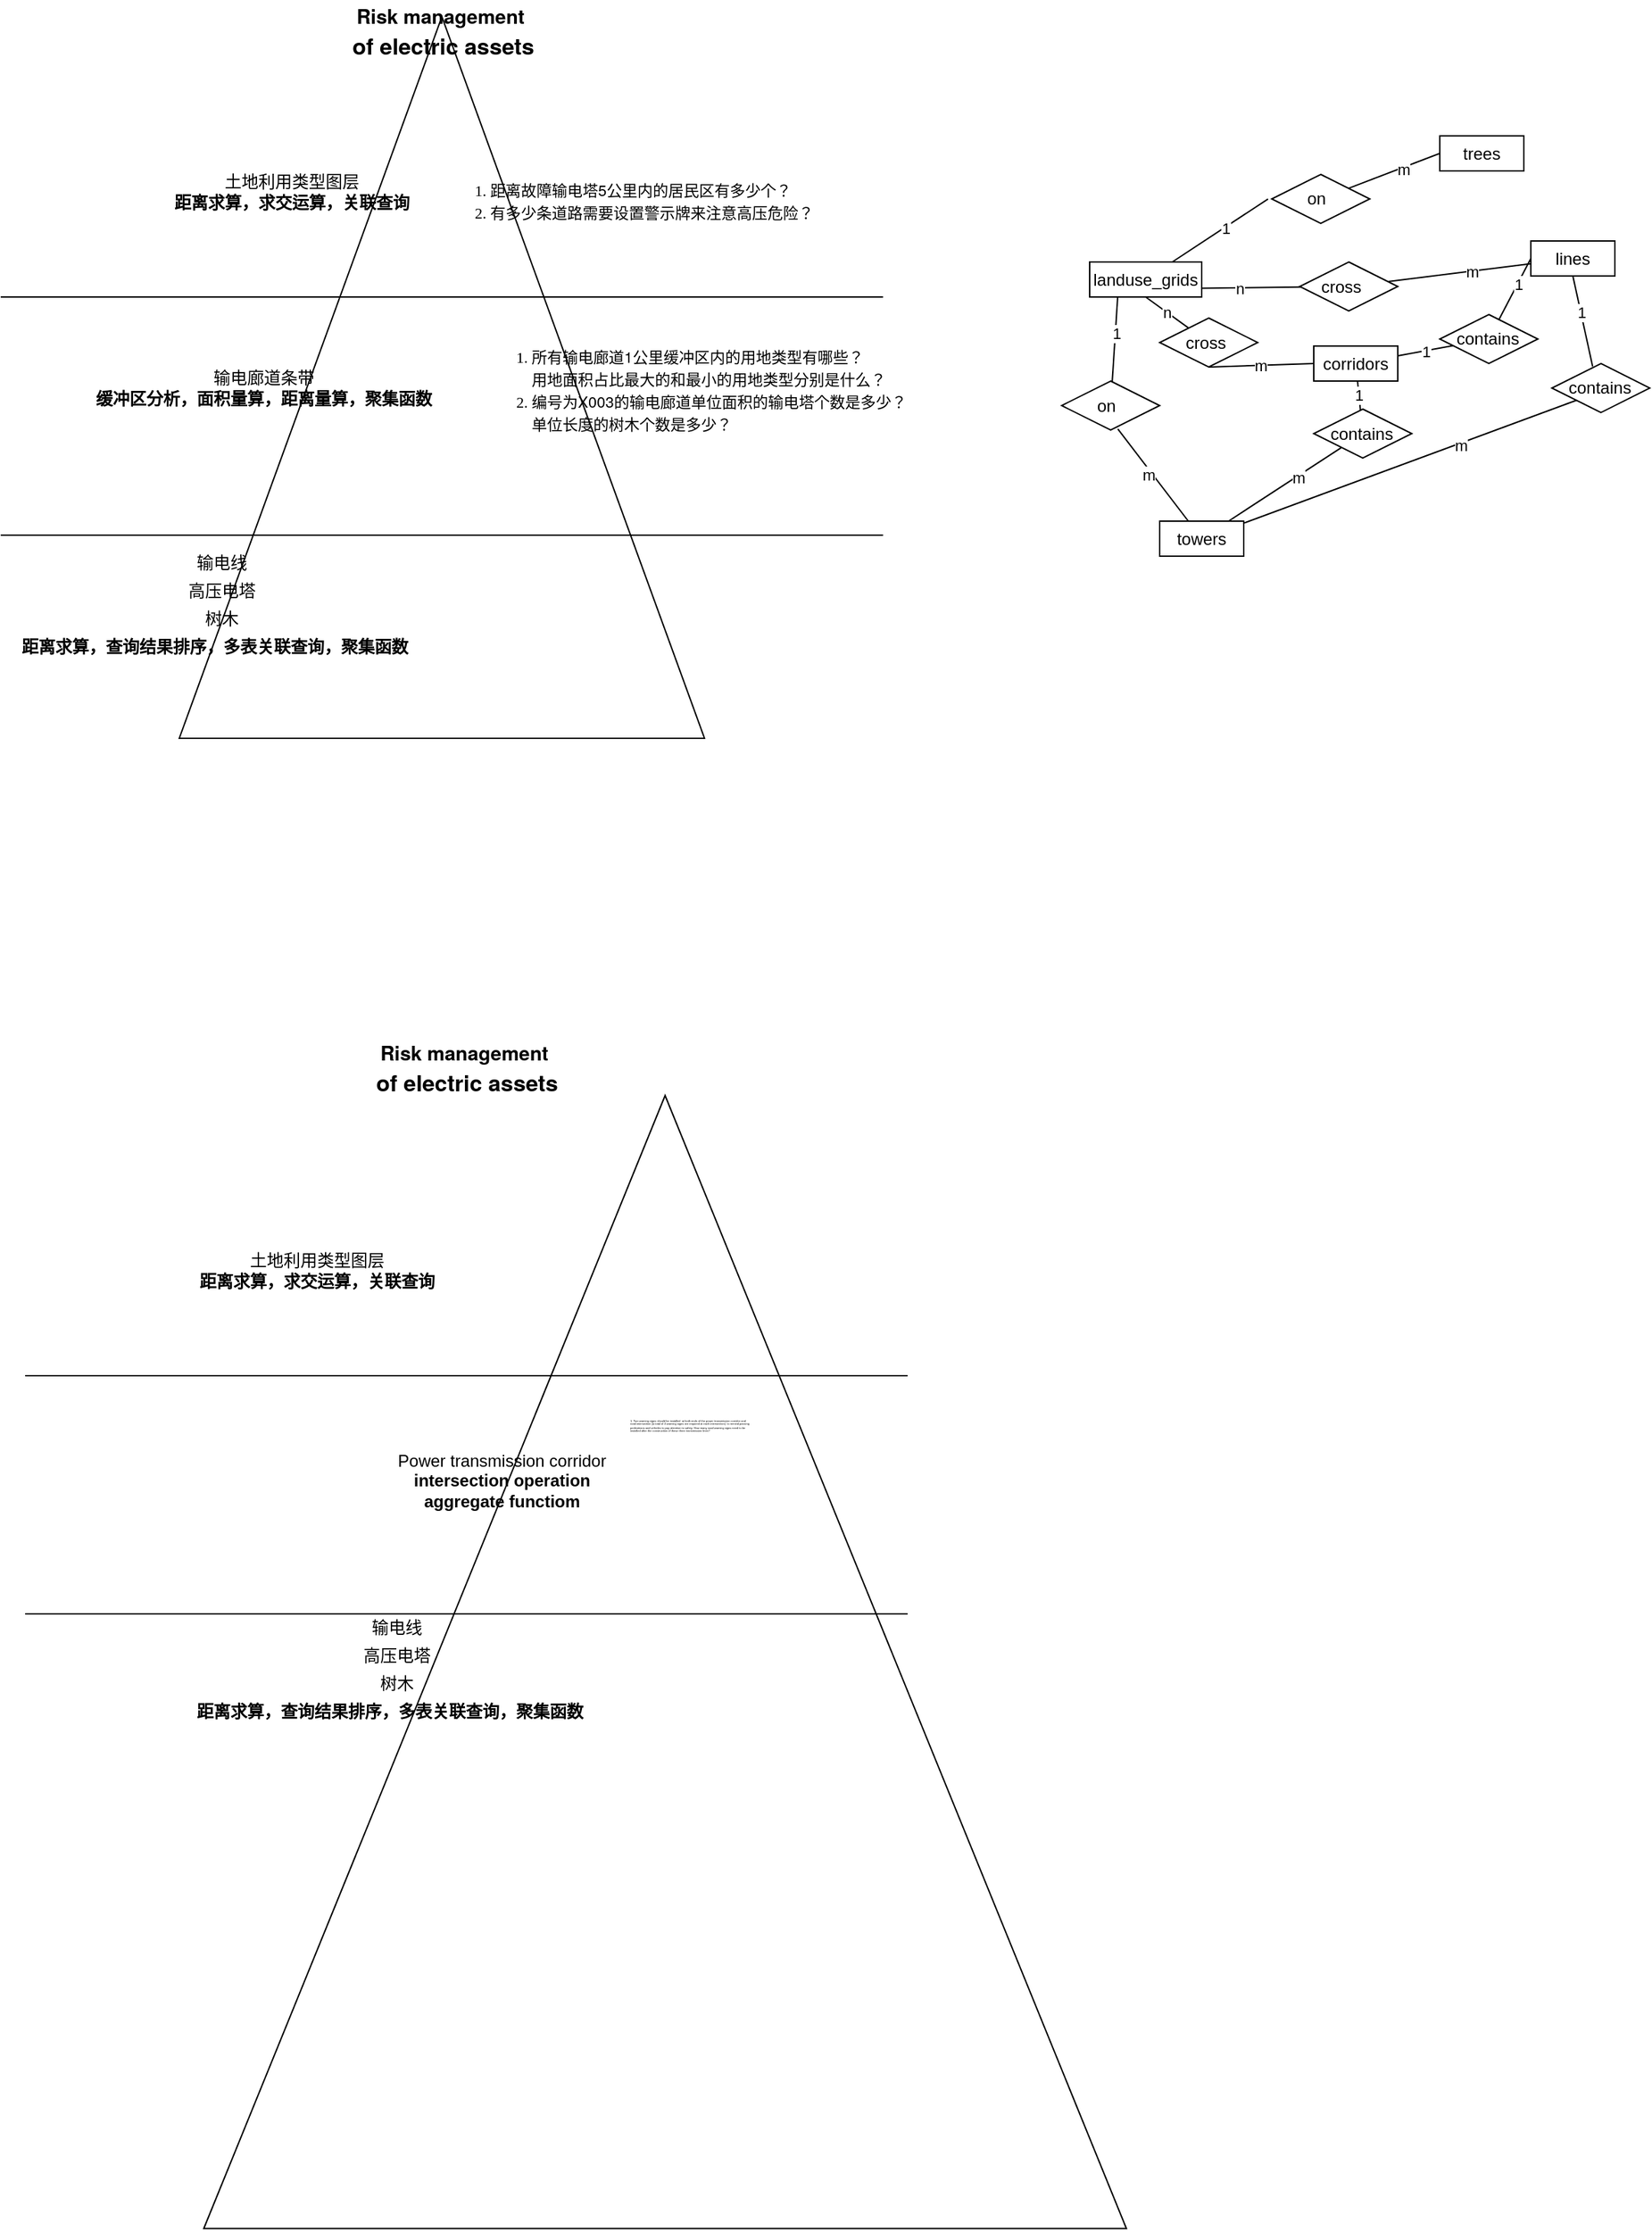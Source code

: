 <mxfile version="14.1.8" type="github">
  <diagram id="ItdWHxaEiJTJODX1TtfW" name="Page-1">
    <mxGraphModel dx="783" dy="511" grid="1" gridSize="10" guides="1" tooltips="1" connect="1" arrows="1" fold="1" page="0" pageScale="1" pageWidth="850" pageHeight="1100" math="0" shadow="0">
      <root>
        <mxCell id="0" />
        <mxCell id="1" parent="0" />
        <mxCell id="6G2YrjMsrMPKAnSGt6pV-1" value="" style="triangle;whiteSpace=wrap;html=1;rotation=-90;" parent="1" vertex="1">
          <mxGeometry x="120" y="120" width="515" height="375" as="geometry" />
        </mxCell>
        <mxCell id="6G2YrjMsrMPKAnSGt6pV-3" value="" style="endArrow=none;html=1;" parent="1" edge="1">
          <mxGeometry width="50" height="50" relative="1" as="geometry">
            <mxPoint x="62.5" y="250" as="sourcePoint" />
            <mxPoint x="692.5" y="250" as="targetPoint" />
          </mxGeometry>
        </mxCell>
        <mxCell id="6G2YrjMsrMPKAnSGt6pV-4" value="" style="endArrow=none;html=1;" parent="1" edge="1">
          <mxGeometry width="50" height="50" relative="1" as="geometry">
            <mxPoint x="62.5" y="420" as="sourcePoint" />
            <mxPoint x="692.5" y="420" as="targetPoint" />
          </mxGeometry>
        </mxCell>
        <mxCell id="6G2YrjMsrMPKAnSGt6pV-5" value="&lt;ol class=&quot;ol1&quot; style=&quot;font-size: medium&quot;&gt;&lt;li class=&quot;li1&quot; style=&quot;margin: 0px ; font-stretch: normal ; font-size: 11px ; line-height: normal ; font-family: &amp;#34;pingfang sc&amp;#34;&quot;&gt;&lt;span class=&quot;s1&quot; style=&quot;font-stretch: normal ; line-height: normal ; font-family: &amp;#34;helvetica neue&amp;#34;&quot;&gt;&lt;/span&gt;距离故障输电塔&lt;span class=&quot;s1&quot; style=&quot;font-stretch: normal ; line-height: normal ; font-family: &amp;#34;helvetica neue&amp;#34;&quot;&gt;5&lt;/span&gt;公里内的居民区有多少个？&lt;/li&gt;&lt;li class=&quot;li1&quot; style=&quot;margin: 0px ; font-stretch: normal ; font-size: 11px ; line-height: normal ; font-family: &amp;#34;pingfang sc&amp;#34;&quot;&gt;&lt;span class=&quot;s1&quot; style=&quot;font-stretch: normal ; line-height: normal ; font-family: &amp;#34;helvetica neue&amp;#34;&quot;&gt;&lt;/span&gt;有多少条道路需要设置警示牌来注意高压危险？&lt;/li&gt;&lt;/ol&gt;" style="text;html=1;align=left;verticalAlign=middle;resizable=0;points=[];autosize=1;" parent="1" vertex="1">
          <mxGeometry x="370" y="145" width="310" height="70" as="geometry" />
        </mxCell>
        <mxCell id="6G2YrjMsrMPKAnSGt6pV-6" value="土地利用类型图层&lt;br&gt;&lt;b&gt;距离求算，求交运算，关联查询&lt;/b&gt;" style="text;html=1;align=center;verticalAlign=middle;resizable=0;points=[];autosize=1;" parent="1" vertex="1">
          <mxGeometry x="180" y="160" width="180" height="30" as="geometry" />
        </mxCell>
        <mxCell id="6G2YrjMsrMPKAnSGt6pV-7" value="输电廊道条带&lt;br&gt;&lt;b&gt;缓冲区分析，面积量算，距离量算，聚集函数&lt;/b&gt;" style="text;html=1;align=center;verticalAlign=middle;resizable=0;points=[];autosize=1;" parent="1" vertex="1">
          <mxGeometry x="120" y="300" width="260" height="30" as="geometry" />
        </mxCell>
        <mxCell id="6G2YrjMsrMPKAnSGt6pV-8" value="输电线" style="text;html=1;align=center;verticalAlign=middle;resizable=0;points=[];autosize=1;" parent="1" vertex="1">
          <mxGeometry x="195" y="430" width="50" height="20" as="geometry" />
        </mxCell>
        <mxCell id="6G2YrjMsrMPKAnSGt6pV-9" value="高压电塔" style="text;html=1;align=center;verticalAlign=middle;resizable=0;points=[];autosize=1;" parent="1" vertex="1">
          <mxGeometry x="190" y="450" width="60" height="20" as="geometry" />
        </mxCell>
        <mxCell id="6G2YrjMsrMPKAnSGt6pV-10" value="&lt;ol class=&quot;ol1&quot; style=&quot;text-align: left ; font-size: medium&quot;&gt;&lt;li class=&quot;li1&quot; style=&quot;margin: 0px ; font-stretch: normal ; font-size: 11px ; line-height: normal ; font-family: &amp;#34;pingfang sc&amp;#34;&quot;&gt;所有输电廊道&lt;span class=&quot;s1&quot; style=&quot;font-stretch: normal ; line-height: normal ; font-family: &amp;#34;helvetica neue&amp;#34;&quot;&gt;1&lt;/span&gt;公里缓冲区内的用地类型有哪些？&lt;br&gt;用地面积占比最大的和最小的用地类型分别是什么？&lt;/li&gt;&lt;li class=&quot;li1&quot; style=&quot;margin: 0px ; font-stretch: normal ; font-size: 11px ; line-height: normal ; font-family: &amp;#34;pingfang sc&amp;#34;&quot;&gt;编号为&lt;span class=&quot;s1&quot; style=&quot;font-stretch: normal ; line-height: normal ; font-family: &amp;#34;helvetica neue&amp;#34;&quot;&gt;X003&lt;/span&gt;的输电廊道单位面积的输电塔个数是多少？&lt;br&gt;单位长度的树木个数是多少？&lt;/li&gt;&lt;/ol&gt;" style="text;html=1;align=center;verticalAlign=middle;resizable=0;points=[];autosize=1;" parent="1" vertex="1">
          <mxGeometry x="380" y="260" width="350" height="110" as="geometry" />
        </mxCell>
        <mxCell id="6G2YrjMsrMPKAnSGt6pV-12" value="树木" style="text;html=1;align=center;verticalAlign=middle;resizable=0;points=[];autosize=1;" parent="1" vertex="1">
          <mxGeometry x="200" y="470" width="40" height="20" as="geometry" />
        </mxCell>
        <mxCell id="6G2YrjMsrMPKAnSGt6pV-13" value="&lt;b&gt;距离求算，查询结果排序，多表关联查询，聚集函数&lt;/b&gt;" style="text;html=1;align=center;verticalAlign=middle;resizable=0;points=[];autosize=1;" parent="1" vertex="1">
          <mxGeometry x="70" y="490" width="290" height="20" as="geometry" />
        </mxCell>
        <mxCell id="6G2YrjMsrMPKAnSGt6pV-14" value="&lt;p class=&quot;p1&quot; style=&quot;margin: 0px ; font-stretch: normal ; line-height: normal ; font-family: &amp;#34;helvetica neue&amp;#34;&quot;&gt;&lt;b&gt;&lt;font style=&quot;font-size: 14px&quot;&gt;Risk management&lt;span class=&quot;Apple-converted-space&quot;&gt;&amp;nbsp;&lt;/span&gt;&lt;/font&gt;&lt;/b&gt;&lt;/p&gt;&lt;p class=&quot;p1&quot; style=&quot;margin: 0px ; font-stretch: normal ; line-height: normal ; font-family: &amp;#34;helvetica neue&amp;#34;&quot;&gt;&lt;b&gt;&lt;font size=&quot;3&quot;&gt;of electric assets&lt;/font&gt;&lt;/b&gt;&lt;/p&gt;" style="text;html=1;align=center;verticalAlign=middle;resizable=0;points=[];autosize=1;" parent="1" vertex="1">
          <mxGeometry x="302.5" y="40" width="150" height="40" as="geometry" />
        </mxCell>
        <mxCell id="6G2YrjMsrMPKAnSGt6pV-15" value="trees" style="rounded=0;whiteSpace=wrap;html=1;align=center;" parent="1" vertex="1">
          <mxGeometry x="1090" y="135" width="60" height="25" as="geometry" />
        </mxCell>
        <mxCell id="6G2YrjMsrMPKAnSGt6pV-23" style="edgeStyle=none;rounded=0;orthogonalLoop=1;jettySize=auto;html=1;entryX=0;entryY=0.5;entryDx=0;entryDy=0;endArrow=none;endFill=0;" parent="1" source="6G2YrjMsrMPKAnSGt6pV-17" target="6G2YrjMsrMPKAnSGt6pV-15" edge="1">
          <mxGeometry relative="1" as="geometry" />
        </mxCell>
        <mxCell id="6G2YrjMsrMPKAnSGt6pV-26" value="m" style="edgeLabel;html=1;align=center;verticalAlign=middle;resizable=0;points=[];" parent="6G2YrjMsrMPKAnSGt6pV-23" vertex="1" connectable="0">
          <mxGeometry x="0.194" y="-1" relative="1" as="geometry">
            <mxPoint as="offset" />
          </mxGeometry>
        </mxCell>
        <mxCell id="6G2YrjMsrMPKAnSGt6pV-17" value="&amp;nbsp; &amp;nbsp; &amp;nbsp; &amp;nbsp;on" style="rhombus;whiteSpace=wrap;html=1;align=left;" parent="1" vertex="1">
          <mxGeometry x="970" y="162.5" width="70" height="35" as="geometry" />
        </mxCell>
        <mxCell id="6G2YrjMsrMPKAnSGt6pV-22" style="rounded=0;orthogonalLoop=1;jettySize=auto;html=1;entryX=-0.038;entryY=0.501;entryDx=0;entryDy=0;entryPerimeter=0;horizontal=0;endArrow=none;endFill=0;" parent="1" source="6G2YrjMsrMPKAnSGt6pV-18" target="6G2YrjMsrMPKAnSGt6pV-17" edge="1">
          <mxGeometry relative="1" as="geometry" />
        </mxCell>
        <mxCell id="6G2YrjMsrMPKAnSGt6pV-25" value="1" style="edgeLabel;html=1;align=center;verticalAlign=middle;resizable=0;points=[];" parent="6G2YrjMsrMPKAnSGt6pV-22" vertex="1" connectable="0">
          <mxGeometry x="0.104" y="-1" relative="1" as="geometry">
            <mxPoint as="offset" />
          </mxGeometry>
        </mxCell>
        <mxCell id="6G2YrjMsrMPKAnSGt6pV-49" style="edgeStyle=none;rounded=0;orthogonalLoop=1;jettySize=auto;html=1;exitX=1;exitY=0.75;exitDx=0;exitDy=0;endArrow=none;endFill=0;" parent="1" source="6G2YrjMsrMPKAnSGt6pV-18" target="6G2YrjMsrMPKAnSGt6pV-48" edge="1">
          <mxGeometry relative="1" as="geometry" />
        </mxCell>
        <mxCell id="6G2YrjMsrMPKAnSGt6pV-51" value="n" style="edgeLabel;html=1;align=center;verticalAlign=middle;resizable=0;points=[];" parent="6G2YrjMsrMPKAnSGt6pV-49" vertex="1" connectable="0">
          <mxGeometry x="-0.234" relative="1" as="geometry">
            <mxPoint as="offset" />
          </mxGeometry>
        </mxCell>
        <mxCell id="6G2YrjMsrMPKAnSGt6pV-18" value="landuse_grids" style="rounded=0;whiteSpace=wrap;html=1;align=center;" parent="1" vertex="1">
          <mxGeometry x="840" y="225" width="80" height="25" as="geometry" />
        </mxCell>
        <mxCell id="6G2YrjMsrMPKAnSGt6pV-55" style="edgeStyle=none;rounded=0;orthogonalLoop=1;jettySize=auto;html=1;entryX=0.573;entryY=0.976;entryDx=0;entryDy=0;entryPerimeter=0;endArrow=none;endFill=0;" parent="1" source="6G2YrjMsrMPKAnSGt6pV-19" target="6G2YrjMsrMPKAnSGt6pV-54" edge="1">
          <mxGeometry relative="1" as="geometry" />
        </mxCell>
        <mxCell id="6G2YrjMsrMPKAnSGt6pV-57" value="m" style="edgeLabel;html=1;align=center;verticalAlign=middle;resizable=0;points=[];" parent="6G2YrjMsrMPKAnSGt6pV-55" vertex="1" connectable="0">
          <mxGeometry x="0.064" y="2" relative="1" as="geometry">
            <mxPoint as="offset" />
          </mxGeometry>
        </mxCell>
        <mxCell id="6G2YrjMsrMPKAnSGt6pV-19" value="towers" style="rounded=0;whiteSpace=wrap;html=1;align=center;" parent="1" vertex="1">
          <mxGeometry x="890" y="410" width="60" height="25" as="geometry" />
        </mxCell>
        <mxCell id="6G2YrjMsrMPKAnSGt6pV-34" style="edgeStyle=none;rounded=0;orthogonalLoop=1;jettySize=auto;html=1;endArrow=none;endFill=0;" parent="1" source="6G2YrjMsrMPKAnSGt6pV-20" target="6G2YrjMsrMPKAnSGt6pV-33" edge="1">
          <mxGeometry relative="1" as="geometry" />
        </mxCell>
        <mxCell id="6G2YrjMsrMPKAnSGt6pV-36" value="1" style="edgeLabel;html=1;align=center;verticalAlign=middle;resizable=0;points=[];" parent="6G2YrjMsrMPKAnSGt6pV-34" vertex="1" connectable="0">
          <mxGeometry x="0.013" relative="1" as="geometry">
            <mxPoint as="offset" />
          </mxGeometry>
        </mxCell>
        <mxCell id="6G2YrjMsrMPKAnSGt6pV-45" value="1" style="edgeStyle=none;rounded=0;orthogonalLoop=1;jettySize=auto;html=1;endArrow=none;endFill=0;" parent="1" source="6G2YrjMsrMPKAnSGt6pV-20" target="6G2YrjMsrMPKAnSGt6pV-39" edge="1">
          <mxGeometry relative="1" as="geometry" />
        </mxCell>
        <mxCell id="6G2YrjMsrMPKAnSGt6pV-20" value="corridors" style="rounded=0;whiteSpace=wrap;html=1;align=center;" parent="1" vertex="1">
          <mxGeometry x="1000" y="285" width="60" height="25" as="geometry" />
        </mxCell>
        <mxCell id="6G2YrjMsrMPKAnSGt6pV-41" style="edgeStyle=none;rounded=0;orthogonalLoop=1;jettySize=auto;html=1;exitX=0.5;exitY=1;exitDx=0;exitDy=0;entryX=0.416;entryY=0.061;entryDx=0;entryDy=0;entryPerimeter=0;endArrow=none;endFill=0;" parent="1" source="6G2YrjMsrMPKAnSGt6pV-21" target="6G2YrjMsrMPKAnSGt6pV-40" edge="1">
          <mxGeometry relative="1" as="geometry" />
        </mxCell>
        <mxCell id="6G2YrjMsrMPKAnSGt6pV-43" value="1" style="edgeLabel;html=1;align=center;verticalAlign=middle;resizable=0;points=[];" parent="6G2YrjMsrMPKAnSGt6pV-41" vertex="1" connectable="0">
          <mxGeometry x="-0.192" relative="1" as="geometry">
            <mxPoint as="offset" />
          </mxGeometry>
        </mxCell>
        <mxCell id="6G2YrjMsrMPKAnSGt6pV-21" value="lines" style="rounded=0;whiteSpace=wrap;html=1;align=center;" parent="1" vertex="1">
          <mxGeometry x="1155" y="210" width="60" height="25" as="geometry" />
        </mxCell>
        <mxCell id="6G2YrjMsrMPKAnSGt6pV-31" value="n" style="edgeStyle=none;rounded=0;orthogonalLoop=1;jettySize=auto;html=1;endArrow=none;endFill=0;entryX=0.5;entryY=1;entryDx=0;entryDy=0;" parent="1" source="6G2YrjMsrMPKAnSGt6pV-28" target="6G2YrjMsrMPKAnSGt6pV-18" edge="1">
          <mxGeometry relative="1" as="geometry">
            <mxPoint x="880" y="270" as="targetPoint" />
          </mxGeometry>
        </mxCell>
        <mxCell id="6G2YrjMsrMPKAnSGt6pV-32" value="m" style="edgeStyle=none;rounded=0;orthogonalLoop=1;jettySize=auto;html=1;exitX=0.5;exitY=1;exitDx=0;exitDy=0;entryX=0;entryY=0.5;entryDx=0;entryDy=0;endArrow=none;endFill=0;" parent="1" source="6G2YrjMsrMPKAnSGt6pV-28" target="6G2YrjMsrMPKAnSGt6pV-20" edge="1">
          <mxGeometry relative="1" as="geometry" />
        </mxCell>
        <mxCell id="6G2YrjMsrMPKAnSGt6pV-28" value="&amp;nbsp; &amp;nbsp; &amp;nbsp;cross" style="rhombus;whiteSpace=wrap;html=1;align=left;" parent="1" vertex="1">
          <mxGeometry x="890" y="265" width="70" height="35" as="geometry" />
        </mxCell>
        <mxCell id="6G2YrjMsrMPKAnSGt6pV-35" style="edgeStyle=none;rounded=0;orthogonalLoop=1;jettySize=auto;html=1;entryX=0;entryY=0.5;entryDx=0;entryDy=0;endArrow=none;endFill=0;" parent="1" source="6G2YrjMsrMPKAnSGt6pV-33" target="6G2YrjMsrMPKAnSGt6pV-21" edge="1">
          <mxGeometry relative="1" as="geometry" />
        </mxCell>
        <mxCell id="6G2YrjMsrMPKAnSGt6pV-38" value="1" style="edgeLabel;html=1;align=center;verticalAlign=middle;resizable=0;points=[];" parent="6G2YrjMsrMPKAnSGt6pV-35" vertex="1" connectable="0">
          <mxGeometry x="0.172" relative="1" as="geometry">
            <mxPoint as="offset" />
          </mxGeometry>
        </mxCell>
        <mxCell id="6G2YrjMsrMPKAnSGt6pV-33" value="&amp;nbsp; &amp;nbsp;contains" style="rhombus;whiteSpace=wrap;html=1;align=left;" parent="1" vertex="1">
          <mxGeometry x="1090" y="262.5" width="70" height="35" as="geometry" />
        </mxCell>
        <mxCell id="6G2YrjMsrMPKAnSGt6pV-46" style="edgeStyle=none;rounded=0;orthogonalLoop=1;jettySize=auto;html=1;endArrow=none;endFill=0;" parent="1" source="6G2YrjMsrMPKAnSGt6pV-39" target="6G2YrjMsrMPKAnSGt6pV-19" edge="1">
          <mxGeometry relative="1" as="geometry" />
        </mxCell>
        <mxCell id="6G2YrjMsrMPKAnSGt6pV-47" value="m" style="edgeLabel;html=1;align=center;verticalAlign=middle;resizable=0;points=[];" parent="6G2YrjMsrMPKAnSGt6pV-46" vertex="1" connectable="0">
          <mxGeometry x="-0.207" y="1" relative="1" as="geometry">
            <mxPoint as="offset" />
          </mxGeometry>
        </mxCell>
        <mxCell id="6G2YrjMsrMPKAnSGt6pV-39" value="&amp;nbsp; &amp;nbsp;contains" style="rhombus;whiteSpace=wrap;html=1;align=left;" parent="1" vertex="1">
          <mxGeometry x="1000" y="330" width="70" height="35" as="geometry" />
        </mxCell>
        <mxCell id="6G2YrjMsrMPKAnSGt6pV-42" style="edgeStyle=none;rounded=0;orthogonalLoop=1;jettySize=auto;html=1;exitX=0;exitY=1;exitDx=0;exitDy=0;endArrow=none;endFill=0;" parent="1" source="6G2YrjMsrMPKAnSGt6pV-40" target="6G2YrjMsrMPKAnSGt6pV-19" edge="1">
          <mxGeometry relative="1" as="geometry" />
        </mxCell>
        <mxCell id="6G2YrjMsrMPKAnSGt6pV-44" value="m" style="edgeLabel;html=1;align=center;verticalAlign=middle;resizable=0;points=[];" parent="6G2YrjMsrMPKAnSGt6pV-42" vertex="1" connectable="0">
          <mxGeometry x="-0.295" y="1" relative="1" as="geometry">
            <mxPoint as="offset" />
          </mxGeometry>
        </mxCell>
        <mxCell id="6G2YrjMsrMPKAnSGt6pV-40" value="&amp;nbsp; &amp;nbsp;contains" style="rhombus;whiteSpace=wrap;html=1;align=left;" parent="1" vertex="1">
          <mxGeometry x="1170" y="297.5" width="70" height="35" as="geometry" />
        </mxCell>
        <mxCell id="6G2YrjMsrMPKAnSGt6pV-50" style="edgeStyle=none;rounded=0;orthogonalLoop=1;jettySize=auto;html=1;endArrow=none;endFill=0;" parent="1" source="6G2YrjMsrMPKAnSGt6pV-48" target="6G2YrjMsrMPKAnSGt6pV-21" edge="1">
          <mxGeometry relative="1" as="geometry" />
        </mxCell>
        <mxCell id="6G2YrjMsrMPKAnSGt6pV-52" value="m" style="edgeLabel;html=1;align=center;verticalAlign=middle;resizable=0;points=[];" parent="6G2YrjMsrMPKAnSGt6pV-50" vertex="1" connectable="0">
          <mxGeometry x="0.171" relative="1" as="geometry">
            <mxPoint as="offset" />
          </mxGeometry>
        </mxCell>
        <mxCell id="6G2YrjMsrMPKAnSGt6pV-48" value="&amp;nbsp; &amp;nbsp; cross" style="rhombus;whiteSpace=wrap;html=1;align=left;" parent="1" vertex="1">
          <mxGeometry x="990" y="225" width="70" height="35" as="geometry" />
        </mxCell>
        <mxCell id="6G2YrjMsrMPKAnSGt6pV-56" style="edgeStyle=none;rounded=0;orthogonalLoop=1;jettySize=auto;html=1;entryX=0.25;entryY=1;entryDx=0;entryDy=0;endArrow=none;endFill=0;" parent="1" source="6G2YrjMsrMPKAnSGt6pV-54" target="6G2YrjMsrMPKAnSGt6pV-18" edge="1">
          <mxGeometry relative="1" as="geometry" />
        </mxCell>
        <mxCell id="6G2YrjMsrMPKAnSGt6pV-58" value="1" style="edgeLabel;html=1;align=center;verticalAlign=middle;resizable=0;points=[];" parent="6G2YrjMsrMPKAnSGt6pV-56" vertex="1" connectable="0">
          <mxGeometry x="0.15" relative="1" as="geometry">
            <mxPoint as="offset" />
          </mxGeometry>
        </mxCell>
        <mxCell id="6G2YrjMsrMPKAnSGt6pV-54" value="&amp;nbsp; &amp;nbsp; &amp;nbsp; &amp;nbsp;on" style="rhombus;whiteSpace=wrap;html=1;align=left;" parent="1" vertex="1">
          <mxGeometry x="820" y="310" width="70" height="35" as="geometry" />
        </mxCell>
        <mxCell id="OomV4tTkSE6pyl4ZflRj-1" value="" style="triangle;whiteSpace=wrap;html=1;rotation=-90;" vertex="1" parent="1">
          <mxGeometry x="132.5" y="895" width="808.75" height="658.75" as="geometry" />
        </mxCell>
        <mxCell id="OomV4tTkSE6pyl4ZflRj-2" value="" style="endArrow=none;html=1;" edge="1" parent="1">
          <mxGeometry width="50" height="50" relative="1" as="geometry">
            <mxPoint x="80" y="1020" as="sourcePoint" />
            <mxPoint x="710" y="1020" as="targetPoint" />
          </mxGeometry>
        </mxCell>
        <mxCell id="OomV4tTkSE6pyl4ZflRj-3" value="" style="endArrow=none;html=1;" edge="1" parent="1">
          <mxGeometry width="50" height="50" relative="1" as="geometry">
            <mxPoint x="80" y="1190" as="sourcePoint" />
            <mxPoint x="710" y="1190" as="targetPoint" />
          </mxGeometry>
        </mxCell>
        <mxCell id="OomV4tTkSE6pyl4ZflRj-5" value="土地利用类型图层&lt;br&gt;&lt;b&gt;距离求算，求交运算，关联查询&lt;/b&gt;" style="text;html=1;align=center;verticalAlign=middle;resizable=0;points=[];autosize=1;" vertex="1" parent="1">
          <mxGeometry x="197.5" y="930" width="180" height="30" as="geometry" />
        </mxCell>
        <mxCell id="OomV4tTkSE6pyl4ZflRj-6" value="&lt;div&gt;Power transmission corridor&lt;/div&gt;&lt;b&gt;intersection operation&lt;/b&gt;&lt;br&gt;&lt;b&gt;aggregate functiom&lt;/b&gt;" style="text;html=1;align=center;verticalAlign=middle;resizable=0;points=[];autosize=1;" vertex="1" parent="1">
          <mxGeometry x="340" y="1070" width="160" height="50" as="geometry" />
        </mxCell>
        <mxCell id="OomV4tTkSE6pyl4ZflRj-7" value="输电线" style="text;html=1;align=center;verticalAlign=middle;resizable=0;points=[];autosize=1;" vertex="1" parent="1">
          <mxGeometry x="320" y="1190" width="50" height="20" as="geometry" />
        </mxCell>
        <mxCell id="OomV4tTkSE6pyl4ZflRj-8" value="高压电塔" style="text;html=1;align=center;verticalAlign=middle;resizable=0;points=[];autosize=1;" vertex="1" parent="1">
          <mxGeometry x="315" y="1210" width="60" height="20" as="geometry" />
        </mxCell>
        <mxCell id="OomV4tTkSE6pyl4ZflRj-10" value="树木" style="text;html=1;align=center;verticalAlign=middle;resizable=0;points=[];autosize=1;" vertex="1" parent="1">
          <mxGeometry x="325" y="1230" width="40" height="20" as="geometry" />
        </mxCell>
        <mxCell id="OomV4tTkSE6pyl4ZflRj-11" value="&lt;b&gt;距离求算，查询结果排序，多表关联查询，聚集函数&lt;/b&gt;" style="text;html=1;align=center;verticalAlign=middle;resizable=0;points=[];autosize=1;" vertex="1" parent="1">
          <mxGeometry x="195" y="1250" width="290" height="20" as="geometry" />
        </mxCell>
        <mxCell id="OomV4tTkSE6pyl4ZflRj-12" value="&lt;p class=&quot;p1&quot; style=&quot;margin: 0px ; font-stretch: normal ; line-height: normal ; font-family: &amp;#34;helvetica neue&amp;#34;&quot;&gt;&lt;b&gt;&lt;font style=&quot;font-size: 14px&quot;&gt;Risk management&lt;span class=&quot;Apple-converted-space&quot;&gt;&amp;nbsp;&lt;/span&gt;&lt;/font&gt;&lt;/b&gt;&lt;/p&gt;&lt;p class=&quot;p1&quot; style=&quot;margin: 0px ; font-stretch: normal ; line-height: normal ; font-family: &amp;#34;helvetica neue&amp;#34;&quot;&gt;&lt;b&gt;&lt;font size=&quot;3&quot;&gt;of electric assets&lt;/font&gt;&lt;/b&gt;&lt;/p&gt;" style="text;html=1;align=center;verticalAlign=middle;resizable=0;points=[];autosize=1;" vertex="1" parent="1">
          <mxGeometry x="320" y="780" width="150" height="40" as="geometry" />
        </mxCell>
        <mxCell id="OomV4tTkSE6pyl4ZflRj-18" value="1. Two warning signs should be installed&amp;nbsp; at both ends of the power transmission corridor and &lt;br&gt;road intersection (a total of 4 warning signs are required at each intersection)&amp;nbsp; to remind passing &lt;br&gt;pedestrians and vehicles to pay attention to safety. How many road warning signs need to be &lt;br&gt;installed after the construction of these three transmission lines?" style="text;html=1;align=left;verticalAlign=middle;resizable=0;points=[];autosize=1;fontSize=2;" vertex="1" parent="1">
          <mxGeometry x="510" y="1050" width="530" height="10" as="geometry" />
        </mxCell>
      </root>
    </mxGraphModel>
  </diagram>
</mxfile>
